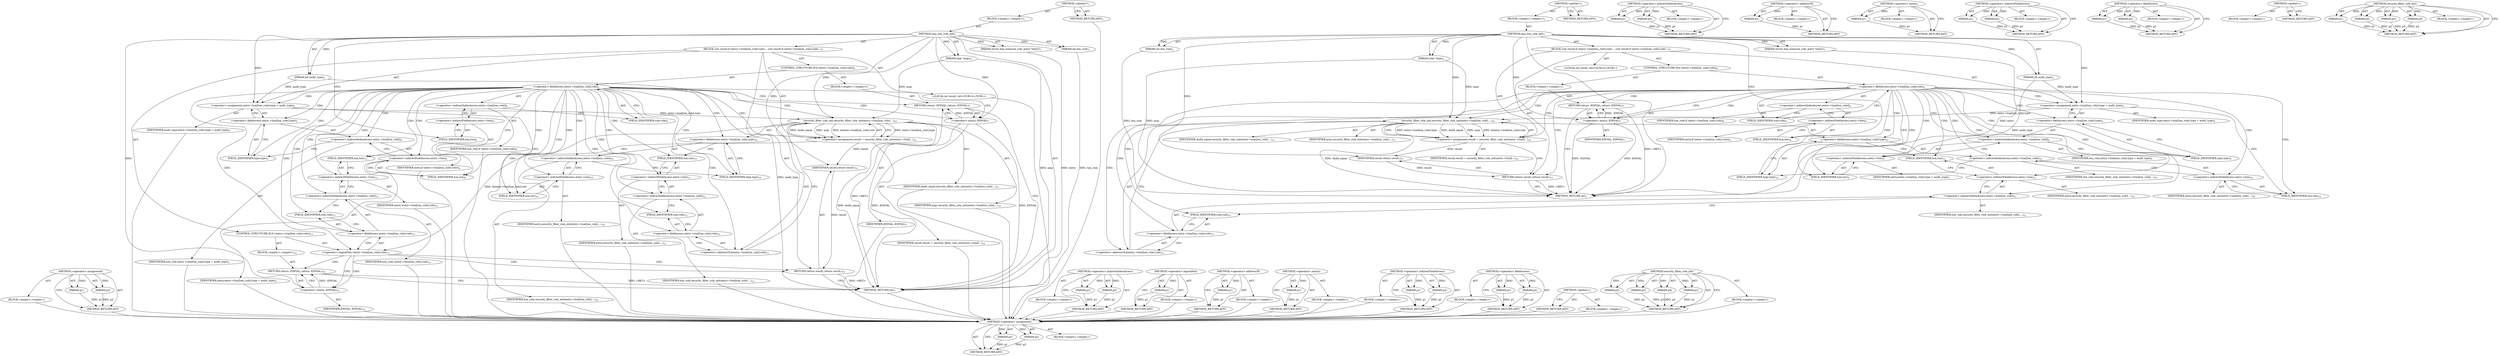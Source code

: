 digraph "security_filter_rule_init" {
vulnerable_98 [label=<(METHOD,&lt;operator&gt;.assignment)>];
vulnerable_99 [label=<(PARAM,p1)>];
vulnerable_100 [label=<(PARAM,p2)>];
vulnerable_101 [label=<(BLOCK,&lt;empty&gt;,&lt;empty&gt;)>];
vulnerable_102 [label=<(METHOD_RETURN,ANY)>];
vulnerable_6 [label=<(METHOD,&lt;global&gt;)<SUB>1</SUB>>];
vulnerable_7 [label=<(BLOCK,&lt;empty&gt;,&lt;empty&gt;)<SUB>1</SUB>>];
vulnerable_8 [label=<(METHOD,ima_lsm_rule_init)<SUB>1</SUB>>];
vulnerable_9 [label=<(PARAM,struct ima_measure_rule_entry *entry)<SUB>1</SUB>>];
vulnerable_10 [label=<(PARAM,char *args)<SUB>2</SUB>>];
vulnerable_11 [label=<(PARAM,int lsm_rule)<SUB>2</SUB>>];
vulnerable_12 [label=<(PARAM,int audit_type)<SUB>2</SUB>>];
vulnerable_13 [label=<(BLOCK,{
	int result;

	if (entry-&gt;lsm[lsm_rule].rule)...,{
	int result;

	if (entry-&gt;lsm[lsm_rule].rule)...)<SUB>3</SUB>>];
vulnerable_14 [label="<(LOCAL,int result: int)<SUB>4</SUB>>"];
vulnerable_15 [label=<(CONTROL_STRUCTURE,IF,if (entry-&gt;lsm[lsm_rule].rule))<SUB>6</SUB>>];
vulnerable_16 [label=<(&lt;operator&gt;.fieldAccess,entry-&gt;lsm[lsm_rule].rule)<SUB>6</SUB>>];
vulnerable_17 [label=<(&lt;operator&gt;.indirectIndexAccess,entry-&gt;lsm[lsm_rule])<SUB>6</SUB>>];
vulnerable_18 [label=<(&lt;operator&gt;.indirectFieldAccess,entry-&gt;lsm)<SUB>6</SUB>>];
vulnerable_19 [label=<(IDENTIFIER,entry,if (entry-&gt;lsm[lsm_rule].rule))<SUB>6</SUB>>];
vulnerable_20 [label=<(FIELD_IDENTIFIER,lsm,lsm)<SUB>6</SUB>>];
vulnerable_21 [label=<(IDENTIFIER,lsm_rule,if (entry-&gt;lsm[lsm_rule].rule))<SUB>6</SUB>>];
vulnerable_22 [label=<(FIELD_IDENTIFIER,rule,rule)<SUB>6</SUB>>];
vulnerable_23 [label=<(BLOCK,&lt;empty&gt;,&lt;empty&gt;)<SUB>7</SUB>>];
vulnerable_24 [label=<(RETURN,return -EINVAL;,return -EINVAL;)<SUB>7</SUB>>];
vulnerable_25 [label=<(&lt;operator&gt;.minus,-EINVAL)<SUB>7</SUB>>];
vulnerable_26 [label=<(IDENTIFIER,EINVAL,-EINVAL)<SUB>7</SUB>>];
vulnerable_27 [label=<(&lt;operator&gt;.assignment,entry-&gt;lsm[lsm_rule].type = audit_type)<SUB>9</SUB>>];
vulnerable_28 [label=<(&lt;operator&gt;.fieldAccess,entry-&gt;lsm[lsm_rule].type)<SUB>9</SUB>>];
vulnerable_29 [label=<(&lt;operator&gt;.indirectIndexAccess,entry-&gt;lsm[lsm_rule])<SUB>9</SUB>>];
vulnerable_30 [label=<(&lt;operator&gt;.indirectFieldAccess,entry-&gt;lsm)<SUB>9</SUB>>];
vulnerable_31 [label=<(IDENTIFIER,entry,entry-&gt;lsm[lsm_rule].type = audit_type)<SUB>9</SUB>>];
vulnerable_32 [label=<(FIELD_IDENTIFIER,lsm,lsm)<SUB>9</SUB>>];
vulnerable_33 [label=<(IDENTIFIER,lsm_rule,entry-&gt;lsm[lsm_rule].type = audit_type)<SUB>9</SUB>>];
vulnerable_34 [label=<(FIELD_IDENTIFIER,type,type)<SUB>9</SUB>>];
vulnerable_35 [label=<(IDENTIFIER,audit_type,entry-&gt;lsm[lsm_rule].type = audit_type)<SUB>9</SUB>>];
vulnerable_36 [label=<(&lt;operator&gt;.assignment,result = security_filter_rule_init(entry-&gt;lsm[l...)<SUB>10</SUB>>];
vulnerable_37 [label=<(IDENTIFIER,result,result = security_filter_rule_init(entry-&gt;lsm[l...)<SUB>10</SUB>>];
vulnerable_38 [label=<(security_filter_rule_init,security_filter_rule_init(entry-&gt;lsm[lsm_rule]....)<SUB>10</SUB>>];
vulnerable_39 [label=<(&lt;operator&gt;.fieldAccess,entry-&gt;lsm[lsm_rule].type)<SUB>10</SUB>>];
vulnerable_40 [label=<(&lt;operator&gt;.indirectIndexAccess,entry-&gt;lsm[lsm_rule])<SUB>10</SUB>>];
vulnerable_41 [label=<(&lt;operator&gt;.indirectFieldAccess,entry-&gt;lsm)<SUB>10</SUB>>];
vulnerable_42 [label=<(IDENTIFIER,entry,security_filter_rule_init(entry-&gt;lsm[lsm_rule]....)<SUB>10</SUB>>];
vulnerable_43 [label=<(FIELD_IDENTIFIER,lsm,lsm)<SUB>10</SUB>>];
vulnerable_44 [label=<(IDENTIFIER,lsm_rule,security_filter_rule_init(entry-&gt;lsm[lsm_rule]....)<SUB>10</SUB>>];
vulnerable_45 [label=<(FIELD_IDENTIFIER,type,type)<SUB>10</SUB>>];
vulnerable_46 [label=<(IDENTIFIER,Audit_equal,security_filter_rule_init(entry-&gt;lsm[lsm_rule]....)<SUB>11</SUB>>];
vulnerable_47 [label=<(IDENTIFIER,args,security_filter_rule_init(entry-&gt;lsm[lsm_rule]....)<SUB>11</SUB>>];
vulnerable_48 [label=<(&lt;operator&gt;.addressOf,&amp;entry-&gt;lsm[lsm_rule].rule)<SUB>12</SUB>>];
vulnerable_49 [label=<(&lt;operator&gt;.fieldAccess,entry-&gt;lsm[lsm_rule].rule)<SUB>12</SUB>>];
vulnerable_50 [label=<(&lt;operator&gt;.indirectIndexAccess,entry-&gt;lsm[lsm_rule])<SUB>12</SUB>>];
vulnerable_51 [label=<(&lt;operator&gt;.indirectFieldAccess,entry-&gt;lsm)<SUB>12</SUB>>];
vulnerable_52 [label=<(IDENTIFIER,entry,security_filter_rule_init(entry-&gt;lsm[lsm_rule]....)<SUB>12</SUB>>];
vulnerable_53 [label=<(FIELD_IDENTIFIER,lsm,lsm)<SUB>12</SUB>>];
vulnerable_54 [label=<(IDENTIFIER,lsm_rule,security_filter_rule_init(entry-&gt;lsm[lsm_rule]....)<SUB>12</SUB>>];
vulnerable_55 [label=<(FIELD_IDENTIFIER,rule,rule)<SUB>12</SUB>>];
vulnerable_56 [label=<(RETURN,return result;,return result;)<SUB>13</SUB>>];
vulnerable_57 [label=<(IDENTIFIER,result,return result;)<SUB>13</SUB>>];
vulnerable_58 [label=<(METHOD_RETURN,int)<SUB>1</SUB>>];
vulnerable_60 [label=<(METHOD_RETURN,ANY)<SUB>1</SUB>>];
vulnerable_84 [label=<(METHOD,&lt;operator&gt;.indirectIndexAccess)>];
vulnerable_85 [label=<(PARAM,p1)>];
vulnerable_86 [label=<(PARAM,p2)>];
vulnerable_87 [label=<(BLOCK,&lt;empty&gt;,&lt;empty&gt;)>];
vulnerable_88 [label=<(METHOD_RETURN,ANY)>];
vulnerable_110 [label=<(METHOD,&lt;operator&gt;.addressOf)>];
vulnerable_111 [label=<(PARAM,p1)>];
vulnerable_112 [label=<(BLOCK,&lt;empty&gt;,&lt;empty&gt;)>];
vulnerable_113 [label=<(METHOD_RETURN,ANY)>];
vulnerable_94 [label=<(METHOD,&lt;operator&gt;.minus)>];
vulnerable_95 [label=<(PARAM,p1)>];
vulnerable_96 [label=<(BLOCK,&lt;empty&gt;,&lt;empty&gt;)>];
vulnerable_97 [label=<(METHOD_RETURN,ANY)>];
vulnerable_89 [label=<(METHOD,&lt;operator&gt;.indirectFieldAccess)>];
vulnerable_90 [label=<(PARAM,p1)>];
vulnerable_91 [label=<(PARAM,p2)>];
vulnerable_92 [label=<(BLOCK,&lt;empty&gt;,&lt;empty&gt;)>];
vulnerable_93 [label=<(METHOD_RETURN,ANY)>];
vulnerable_79 [label=<(METHOD,&lt;operator&gt;.fieldAccess)>];
vulnerable_80 [label=<(PARAM,p1)>];
vulnerable_81 [label=<(PARAM,p2)>];
vulnerable_82 [label=<(BLOCK,&lt;empty&gt;,&lt;empty&gt;)>];
vulnerable_83 [label=<(METHOD_RETURN,ANY)>];
vulnerable_73 [label=<(METHOD,&lt;global&gt;)<SUB>1</SUB>>];
vulnerable_74 [label=<(BLOCK,&lt;empty&gt;,&lt;empty&gt;)>];
vulnerable_75 [label=<(METHOD_RETURN,ANY)>];
vulnerable_103 [label=<(METHOD,security_filter_rule_init)>];
vulnerable_104 [label=<(PARAM,p1)>];
vulnerable_105 [label=<(PARAM,p2)>];
vulnerable_106 [label=<(PARAM,p3)>];
vulnerable_107 [label=<(PARAM,p4)>];
vulnerable_108 [label=<(BLOCK,&lt;empty&gt;,&lt;empty&gt;)>];
vulnerable_109 [label=<(METHOD_RETURN,ANY)>];
fixed_111 [label=<(METHOD,&lt;operator&gt;.assignment)>];
fixed_112 [label=<(PARAM,p1)>];
fixed_113 [label=<(PARAM,p2)>];
fixed_114 [label=<(BLOCK,&lt;empty&gt;,&lt;empty&gt;)>];
fixed_115 [label=<(METHOD_RETURN,ANY)>];
fixed_6 [label=<(METHOD,&lt;global&gt;)<SUB>1</SUB>>];
fixed_7 [label=<(BLOCK,&lt;empty&gt;,&lt;empty&gt;)<SUB>1</SUB>>];
fixed_8 [label=<(METHOD,ima_lsm_rule_init)<SUB>1</SUB>>];
fixed_9 [label=<(PARAM,struct ima_measure_rule_entry *entry)<SUB>1</SUB>>];
fixed_10 [label=<(PARAM,char *args)<SUB>2</SUB>>];
fixed_11 [label=<(PARAM,int lsm_rule)<SUB>2</SUB>>];
fixed_12 [label=<(PARAM,int audit_type)<SUB>2</SUB>>];
fixed_13 [label=<(BLOCK,{
	int result;

	if (entry-&gt;lsm[lsm_rule].rule)...,{
	int result;

	if (entry-&gt;lsm[lsm_rule].rule)...)<SUB>3</SUB>>];
fixed_14 [label="<(LOCAL,int result: int)<SUB>4</SUB>>"];
fixed_15 [label=<(CONTROL_STRUCTURE,IF,if (entry-&gt;lsm[lsm_rule].rule))<SUB>6</SUB>>];
fixed_16 [label=<(&lt;operator&gt;.fieldAccess,entry-&gt;lsm[lsm_rule].rule)<SUB>6</SUB>>];
fixed_17 [label=<(&lt;operator&gt;.indirectIndexAccess,entry-&gt;lsm[lsm_rule])<SUB>6</SUB>>];
fixed_18 [label=<(&lt;operator&gt;.indirectFieldAccess,entry-&gt;lsm)<SUB>6</SUB>>];
fixed_19 [label=<(IDENTIFIER,entry,if (entry-&gt;lsm[lsm_rule].rule))<SUB>6</SUB>>];
fixed_20 [label=<(FIELD_IDENTIFIER,lsm,lsm)<SUB>6</SUB>>];
fixed_21 [label=<(IDENTIFIER,lsm_rule,if (entry-&gt;lsm[lsm_rule].rule))<SUB>6</SUB>>];
fixed_22 [label=<(FIELD_IDENTIFIER,rule,rule)<SUB>6</SUB>>];
fixed_23 [label=<(BLOCK,&lt;empty&gt;,&lt;empty&gt;)<SUB>7</SUB>>];
fixed_24 [label=<(RETURN,return -EINVAL;,return -EINVAL;)<SUB>7</SUB>>];
fixed_25 [label=<(&lt;operator&gt;.minus,-EINVAL)<SUB>7</SUB>>];
fixed_26 [label=<(IDENTIFIER,EINVAL,-EINVAL)<SUB>7</SUB>>];
fixed_27 [label=<(&lt;operator&gt;.assignment,entry-&gt;lsm[lsm_rule].type = audit_type)<SUB>9</SUB>>];
fixed_28 [label=<(&lt;operator&gt;.fieldAccess,entry-&gt;lsm[lsm_rule].type)<SUB>9</SUB>>];
fixed_29 [label=<(&lt;operator&gt;.indirectIndexAccess,entry-&gt;lsm[lsm_rule])<SUB>9</SUB>>];
fixed_30 [label=<(&lt;operator&gt;.indirectFieldAccess,entry-&gt;lsm)<SUB>9</SUB>>];
fixed_31 [label=<(IDENTIFIER,entry,entry-&gt;lsm[lsm_rule].type = audit_type)<SUB>9</SUB>>];
fixed_32 [label=<(FIELD_IDENTIFIER,lsm,lsm)<SUB>9</SUB>>];
fixed_33 [label=<(IDENTIFIER,lsm_rule,entry-&gt;lsm[lsm_rule].type = audit_type)<SUB>9</SUB>>];
fixed_34 [label=<(FIELD_IDENTIFIER,type,type)<SUB>9</SUB>>];
fixed_35 [label=<(IDENTIFIER,audit_type,entry-&gt;lsm[lsm_rule].type = audit_type)<SUB>9</SUB>>];
fixed_36 [label=<(&lt;operator&gt;.assignment,result = security_filter_rule_init(entry-&gt;lsm[l...)<SUB>10</SUB>>];
fixed_37 [label=<(IDENTIFIER,result,result = security_filter_rule_init(entry-&gt;lsm[l...)<SUB>10</SUB>>];
fixed_38 [label=<(security_filter_rule_init,security_filter_rule_init(entry-&gt;lsm[lsm_rule]....)<SUB>10</SUB>>];
fixed_39 [label=<(&lt;operator&gt;.fieldAccess,entry-&gt;lsm[lsm_rule].type)<SUB>10</SUB>>];
fixed_40 [label=<(&lt;operator&gt;.indirectIndexAccess,entry-&gt;lsm[lsm_rule])<SUB>10</SUB>>];
fixed_41 [label=<(&lt;operator&gt;.indirectFieldAccess,entry-&gt;lsm)<SUB>10</SUB>>];
fixed_42 [label=<(IDENTIFIER,entry,security_filter_rule_init(entry-&gt;lsm[lsm_rule]....)<SUB>10</SUB>>];
fixed_43 [label=<(FIELD_IDENTIFIER,lsm,lsm)<SUB>10</SUB>>];
fixed_44 [label=<(IDENTIFIER,lsm_rule,security_filter_rule_init(entry-&gt;lsm[lsm_rule]....)<SUB>10</SUB>>];
fixed_45 [label=<(FIELD_IDENTIFIER,type,type)<SUB>10</SUB>>];
fixed_46 [label=<(IDENTIFIER,Audit_equal,security_filter_rule_init(entry-&gt;lsm[lsm_rule]....)<SUB>11</SUB>>];
fixed_47 [label=<(IDENTIFIER,args,security_filter_rule_init(entry-&gt;lsm[lsm_rule]....)<SUB>11</SUB>>];
fixed_48 [label=<(&lt;operator&gt;.addressOf,&amp;entry-&gt;lsm[lsm_rule].rule)<SUB>12</SUB>>];
fixed_49 [label=<(&lt;operator&gt;.fieldAccess,entry-&gt;lsm[lsm_rule].rule)<SUB>12</SUB>>];
fixed_50 [label=<(&lt;operator&gt;.indirectIndexAccess,entry-&gt;lsm[lsm_rule])<SUB>12</SUB>>];
fixed_51 [label=<(&lt;operator&gt;.indirectFieldAccess,entry-&gt;lsm)<SUB>12</SUB>>];
fixed_52 [label=<(IDENTIFIER,entry,security_filter_rule_init(entry-&gt;lsm[lsm_rule]....)<SUB>12</SUB>>];
fixed_53 [label=<(FIELD_IDENTIFIER,lsm,lsm)<SUB>12</SUB>>];
fixed_54 [label=<(IDENTIFIER,lsm_rule,security_filter_rule_init(entry-&gt;lsm[lsm_rule]....)<SUB>12</SUB>>];
fixed_55 [label=<(FIELD_IDENTIFIER,rule,rule)<SUB>12</SUB>>];
fixed_56 [label=<(CONTROL_STRUCTURE,IF,if (!entry-&gt;lsm[lsm_rule].rule))<SUB>13</SUB>>];
fixed_57 [label=<(&lt;operator&gt;.logicalNot,!entry-&gt;lsm[lsm_rule].rule)<SUB>13</SUB>>];
fixed_58 [label=<(&lt;operator&gt;.fieldAccess,entry-&gt;lsm[lsm_rule].rule)<SUB>13</SUB>>];
fixed_59 [label=<(&lt;operator&gt;.indirectIndexAccess,entry-&gt;lsm[lsm_rule])<SUB>13</SUB>>];
fixed_60 [label=<(&lt;operator&gt;.indirectFieldAccess,entry-&gt;lsm)<SUB>13</SUB>>];
fixed_61 [label=<(IDENTIFIER,entry,!entry-&gt;lsm[lsm_rule].rule)<SUB>13</SUB>>];
fixed_62 [label=<(FIELD_IDENTIFIER,lsm,lsm)<SUB>13</SUB>>];
fixed_63 [label=<(IDENTIFIER,lsm_rule,!entry-&gt;lsm[lsm_rule].rule)<SUB>13</SUB>>];
fixed_64 [label=<(FIELD_IDENTIFIER,rule,rule)<SUB>13</SUB>>];
fixed_65 [label=<(BLOCK,&lt;empty&gt;,&lt;empty&gt;)<SUB>14</SUB>>];
fixed_66 [label=<(RETURN,return -EINVAL;,return -EINVAL;)<SUB>14</SUB>>];
fixed_67 [label=<(&lt;operator&gt;.minus,-EINVAL)<SUB>14</SUB>>];
fixed_68 [label=<(IDENTIFIER,EINVAL,-EINVAL)<SUB>14</SUB>>];
fixed_69 [label=<(RETURN,return result;,return result;)<SUB>15</SUB>>];
fixed_70 [label=<(IDENTIFIER,result,return result;)<SUB>15</SUB>>];
fixed_71 [label=<(METHOD_RETURN,int)<SUB>1</SUB>>];
fixed_73 [label=<(METHOD_RETURN,ANY)<SUB>1</SUB>>];
fixed_97 [label=<(METHOD,&lt;operator&gt;.indirectIndexAccess)>];
fixed_98 [label=<(PARAM,p1)>];
fixed_99 [label=<(PARAM,p2)>];
fixed_100 [label=<(BLOCK,&lt;empty&gt;,&lt;empty&gt;)>];
fixed_101 [label=<(METHOD_RETURN,ANY)>];
fixed_127 [label=<(METHOD,&lt;operator&gt;.logicalNot)>];
fixed_128 [label=<(PARAM,p1)>];
fixed_129 [label=<(BLOCK,&lt;empty&gt;,&lt;empty&gt;)>];
fixed_130 [label=<(METHOD_RETURN,ANY)>];
fixed_123 [label=<(METHOD,&lt;operator&gt;.addressOf)>];
fixed_124 [label=<(PARAM,p1)>];
fixed_125 [label=<(BLOCK,&lt;empty&gt;,&lt;empty&gt;)>];
fixed_126 [label=<(METHOD_RETURN,ANY)>];
fixed_107 [label=<(METHOD,&lt;operator&gt;.minus)>];
fixed_108 [label=<(PARAM,p1)>];
fixed_109 [label=<(BLOCK,&lt;empty&gt;,&lt;empty&gt;)>];
fixed_110 [label=<(METHOD_RETURN,ANY)>];
fixed_102 [label=<(METHOD,&lt;operator&gt;.indirectFieldAccess)>];
fixed_103 [label=<(PARAM,p1)>];
fixed_104 [label=<(PARAM,p2)>];
fixed_105 [label=<(BLOCK,&lt;empty&gt;,&lt;empty&gt;)>];
fixed_106 [label=<(METHOD_RETURN,ANY)>];
fixed_92 [label=<(METHOD,&lt;operator&gt;.fieldAccess)>];
fixed_93 [label=<(PARAM,p1)>];
fixed_94 [label=<(PARAM,p2)>];
fixed_95 [label=<(BLOCK,&lt;empty&gt;,&lt;empty&gt;)>];
fixed_96 [label=<(METHOD_RETURN,ANY)>];
fixed_86 [label=<(METHOD,&lt;global&gt;)<SUB>1</SUB>>];
fixed_87 [label=<(BLOCK,&lt;empty&gt;,&lt;empty&gt;)>];
fixed_88 [label=<(METHOD_RETURN,ANY)>];
fixed_116 [label=<(METHOD,security_filter_rule_init)>];
fixed_117 [label=<(PARAM,p1)>];
fixed_118 [label=<(PARAM,p2)>];
fixed_119 [label=<(PARAM,p3)>];
fixed_120 [label=<(PARAM,p4)>];
fixed_121 [label=<(BLOCK,&lt;empty&gt;,&lt;empty&gt;)>];
fixed_122 [label=<(METHOD_RETURN,ANY)>];
vulnerable_98 -> vulnerable_99  [key=0, label="AST: "];
vulnerable_98 -> vulnerable_99  [key=1, label="DDG: "];
vulnerable_98 -> vulnerable_101  [key=0, label="AST: "];
vulnerable_98 -> vulnerable_100  [key=0, label="AST: "];
vulnerable_98 -> vulnerable_100  [key=1, label="DDG: "];
vulnerable_98 -> vulnerable_102  [key=0, label="AST: "];
vulnerable_98 -> vulnerable_102  [key=1, label="CFG: "];
vulnerable_99 -> vulnerable_102  [key=0, label="DDG: p1"];
vulnerable_100 -> vulnerable_102  [key=0, label="DDG: p2"];
vulnerable_6 -> vulnerable_7  [key=0, label="AST: "];
vulnerable_6 -> vulnerable_60  [key=0, label="AST: "];
vulnerable_6 -> vulnerable_60  [key=1, label="CFG: "];
vulnerable_7 -> vulnerable_8  [key=0, label="AST: "];
vulnerable_8 -> vulnerable_9  [key=0, label="AST: "];
vulnerable_8 -> vulnerable_9  [key=1, label="DDG: "];
vulnerable_8 -> vulnerable_10  [key=0, label="AST: "];
vulnerable_8 -> vulnerable_10  [key=1, label="DDG: "];
vulnerable_8 -> vulnerable_11  [key=0, label="AST: "];
vulnerable_8 -> vulnerable_11  [key=1, label="DDG: "];
vulnerable_8 -> vulnerable_12  [key=0, label="AST: "];
vulnerable_8 -> vulnerable_12  [key=1, label="DDG: "];
vulnerable_8 -> vulnerable_13  [key=0, label="AST: "];
vulnerable_8 -> vulnerable_58  [key=0, label="AST: "];
vulnerable_8 -> vulnerable_20  [key=0, label="CFG: "];
vulnerable_8 -> vulnerable_27  [key=0, label="DDG: "];
vulnerable_8 -> vulnerable_57  [key=0, label="DDG: "];
vulnerable_8 -> vulnerable_38  [key=0, label="DDG: "];
vulnerable_8 -> vulnerable_25  [key=0, label="DDG: "];
vulnerable_9 -> vulnerable_58  [key=0, label="DDG: entry"];
vulnerable_10 -> vulnerable_58  [key=0, label="DDG: args"];
vulnerable_10 -> vulnerable_38  [key=0, label="DDG: args"];
vulnerable_11 -> vulnerable_58  [key=0, label="DDG: lsm_rule"];
vulnerable_12 -> vulnerable_58  [key=0, label="DDG: audit_type"];
vulnerable_12 -> vulnerable_27  [key=0, label="DDG: audit_type"];
vulnerable_13 -> vulnerable_14  [key=0, label="AST: "];
vulnerable_13 -> vulnerable_15  [key=0, label="AST: "];
vulnerable_13 -> vulnerable_27  [key=0, label="AST: "];
vulnerable_13 -> vulnerable_36  [key=0, label="AST: "];
vulnerable_13 -> vulnerable_56  [key=0, label="AST: "];
vulnerable_15 -> vulnerable_16  [key=0, label="AST: "];
vulnerable_15 -> vulnerable_23  [key=0, label="AST: "];
vulnerable_16 -> vulnerable_17  [key=0, label="AST: "];
vulnerable_16 -> vulnerable_22  [key=0, label="AST: "];
vulnerable_16 -> vulnerable_25  [key=0, label="CFG: "];
vulnerable_16 -> vulnerable_25  [key=1, label="CDG: "];
vulnerable_16 -> vulnerable_32  [key=0, label="CFG: "];
vulnerable_16 -> vulnerable_32  [key=1, label="CDG: "];
vulnerable_16 -> vulnerable_24  [key=0, label="CDG: "];
vulnerable_16 -> vulnerable_30  [key=0, label="CDG: "];
vulnerable_16 -> vulnerable_34  [key=0, label="CDG: "];
vulnerable_16 -> vulnerable_48  [key=0, label="CDG: "];
vulnerable_16 -> vulnerable_49  [key=0, label="CDG: "];
vulnerable_16 -> vulnerable_51  [key=0, label="CDG: "];
vulnerable_16 -> vulnerable_28  [key=0, label="CDG: "];
vulnerable_16 -> vulnerable_36  [key=0, label="CDG: "];
vulnerable_16 -> vulnerable_53  [key=0, label="CDG: "];
vulnerable_16 -> vulnerable_38  [key=0, label="CDG: "];
vulnerable_16 -> vulnerable_56  [key=0, label="CDG: "];
vulnerable_16 -> vulnerable_41  [key=0, label="CDG: "];
vulnerable_16 -> vulnerable_45  [key=0, label="CDG: "];
vulnerable_16 -> vulnerable_27  [key=0, label="CDG: "];
vulnerable_16 -> vulnerable_40  [key=0, label="CDG: "];
vulnerable_16 -> vulnerable_29  [key=0, label="CDG: "];
vulnerable_16 -> vulnerable_50  [key=0, label="CDG: "];
vulnerable_16 -> vulnerable_55  [key=0, label="CDG: "];
vulnerable_16 -> vulnerable_39  [key=0, label="CDG: "];
vulnerable_16 -> vulnerable_43  [key=0, label="CDG: "];
vulnerable_17 -> vulnerable_18  [key=0, label="AST: "];
vulnerable_17 -> vulnerable_21  [key=0, label="AST: "];
vulnerable_17 -> vulnerable_22  [key=0, label="CFG: "];
vulnerable_18 -> vulnerable_19  [key=0, label="AST: "];
vulnerable_18 -> vulnerable_20  [key=0, label="AST: "];
vulnerable_18 -> vulnerable_17  [key=0, label="CFG: "];
vulnerable_20 -> vulnerable_18  [key=0, label="CFG: "];
vulnerable_22 -> vulnerable_16  [key=0, label="CFG: "];
vulnerable_23 -> vulnerable_24  [key=0, label="AST: "];
vulnerable_24 -> vulnerable_25  [key=0, label="AST: "];
vulnerable_24 -> vulnerable_58  [key=0, label="CFG: "];
vulnerable_24 -> vulnerable_58  [key=1, label="DDG: &lt;RET&gt;"];
vulnerable_25 -> vulnerable_26  [key=0, label="AST: "];
vulnerable_25 -> vulnerable_24  [key=0, label="CFG: "];
vulnerable_25 -> vulnerable_24  [key=1, label="DDG: -EINVAL"];
vulnerable_25 -> vulnerable_58  [key=0, label="DDG: EINVAL"];
vulnerable_25 -> vulnerable_58  [key=1, label="DDG: -EINVAL"];
vulnerable_27 -> vulnerable_28  [key=0, label="AST: "];
vulnerable_27 -> vulnerable_35  [key=0, label="AST: "];
vulnerable_27 -> vulnerable_43  [key=0, label="CFG: "];
vulnerable_27 -> vulnerable_38  [key=0, label="DDG: entry-&gt;lsm[lsm_rule].type"];
vulnerable_28 -> vulnerable_29  [key=0, label="AST: "];
vulnerable_28 -> vulnerable_34  [key=0, label="AST: "];
vulnerable_28 -> vulnerable_27  [key=0, label="CFG: "];
vulnerable_29 -> vulnerable_30  [key=0, label="AST: "];
vulnerable_29 -> vulnerable_33  [key=0, label="AST: "];
vulnerable_29 -> vulnerable_34  [key=0, label="CFG: "];
vulnerable_30 -> vulnerable_31  [key=0, label="AST: "];
vulnerable_30 -> vulnerable_32  [key=0, label="AST: "];
vulnerable_30 -> vulnerable_29  [key=0, label="CFG: "];
vulnerable_32 -> vulnerable_30  [key=0, label="CFG: "];
vulnerable_34 -> vulnerable_28  [key=0, label="CFG: "];
vulnerable_36 -> vulnerable_37  [key=0, label="AST: "];
vulnerable_36 -> vulnerable_38  [key=0, label="AST: "];
vulnerable_36 -> vulnerable_56  [key=0, label="CFG: "];
vulnerable_36 -> vulnerable_57  [key=0, label="DDG: result"];
vulnerable_38 -> vulnerable_39  [key=0, label="AST: "];
vulnerable_38 -> vulnerable_46  [key=0, label="AST: "];
vulnerable_38 -> vulnerable_47  [key=0, label="AST: "];
vulnerable_38 -> vulnerable_48  [key=0, label="AST: "];
vulnerable_38 -> vulnerable_36  [key=0, label="CFG: "];
vulnerable_38 -> vulnerable_36  [key=1, label="DDG: entry-&gt;lsm[lsm_rule].type"];
vulnerable_38 -> vulnerable_36  [key=2, label="DDG: Audit_equal"];
vulnerable_38 -> vulnerable_36  [key=3, label="DDG: args"];
vulnerable_38 -> vulnerable_36  [key=4, label="DDG: &amp;entry-&gt;lsm[lsm_rule].rule"];
vulnerable_38 -> vulnerable_58  [key=0, label="DDG: Audit_equal"];
vulnerable_39 -> vulnerable_40  [key=0, label="AST: "];
vulnerable_39 -> vulnerable_45  [key=0, label="AST: "];
vulnerable_39 -> vulnerable_53  [key=0, label="CFG: "];
vulnerable_40 -> vulnerable_41  [key=0, label="AST: "];
vulnerable_40 -> vulnerable_44  [key=0, label="AST: "];
vulnerable_40 -> vulnerable_45  [key=0, label="CFG: "];
vulnerable_41 -> vulnerable_42  [key=0, label="AST: "];
vulnerable_41 -> vulnerable_43  [key=0, label="AST: "];
vulnerable_41 -> vulnerable_40  [key=0, label="CFG: "];
vulnerable_43 -> vulnerable_41  [key=0, label="CFG: "];
vulnerable_45 -> vulnerable_39  [key=0, label="CFG: "];
vulnerable_48 -> vulnerable_49  [key=0, label="AST: "];
vulnerable_48 -> vulnerable_38  [key=0, label="CFG: "];
vulnerable_49 -> vulnerable_50  [key=0, label="AST: "];
vulnerable_49 -> vulnerable_55  [key=0, label="AST: "];
vulnerable_49 -> vulnerable_48  [key=0, label="CFG: "];
vulnerable_50 -> vulnerable_51  [key=0, label="AST: "];
vulnerable_50 -> vulnerable_54  [key=0, label="AST: "];
vulnerable_50 -> vulnerable_55  [key=0, label="CFG: "];
vulnerable_51 -> vulnerable_52  [key=0, label="AST: "];
vulnerable_51 -> vulnerable_53  [key=0, label="AST: "];
vulnerable_51 -> vulnerable_50  [key=0, label="CFG: "];
vulnerable_53 -> vulnerable_51  [key=0, label="CFG: "];
vulnerable_55 -> vulnerable_49  [key=0, label="CFG: "];
vulnerable_56 -> vulnerable_57  [key=0, label="AST: "];
vulnerable_56 -> vulnerable_58  [key=0, label="CFG: "];
vulnerable_56 -> vulnerable_58  [key=1, label="DDG: &lt;RET&gt;"];
vulnerable_57 -> vulnerable_56  [key=0, label="DDG: result"];
vulnerable_84 -> vulnerable_85  [key=0, label="AST: "];
vulnerable_84 -> vulnerable_85  [key=1, label="DDG: "];
vulnerable_84 -> vulnerable_87  [key=0, label="AST: "];
vulnerable_84 -> vulnerable_86  [key=0, label="AST: "];
vulnerable_84 -> vulnerable_86  [key=1, label="DDG: "];
vulnerable_84 -> vulnerable_88  [key=0, label="AST: "];
vulnerable_84 -> vulnerable_88  [key=1, label="CFG: "];
vulnerable_85 -> vulnerable_88  [key=0, label="DDG: p1"];
vulnerable_86 -> vulnerable_88  [key=0, label="DDG: p2"];
vulnerable_110 -> vulnerable_111  [key=0, label="AST: "];
vulnerable_110 -> vulnerable_111  [key=1, label="DDG: "];
vulnerable_110 -> vulnerable_112  [key=0, label="AST: "];
vulnerable_110 -> vulnerable_113  [key=0, label="AST: "];
vulnerable_110 -> vulnerable_113  [key=1, label="CFG: "];
vulnerable_111 -> vulnerable_113  [key=0, label="DDG: p1"];
vulnerable_94 -> vulnerable_95  [key=0, label="AST: "];
vulnerable_94 -> vulnerable_95  [key=1, label="DDG: "];
vulnerable_94 -> vulnerable_96  [key=0, label="AST: "];
vulnerable_94 -> vulnerable_97  [key=0, label="AST: "];
vulnerable_94 -> vulnerable_97  [key=1, label="CFG: "];
vulnerable_95 -> vulnerable_97  [key=0, label="DDG: p1"];
vulnerable_89 -> vulnerable_90  [key=0, label="AST: "];
vulnerable_89 -> vulnerable_90  [key=1, label="DDG: "];
vulnerable_89 -> vulnerable_92  [key=0, label="AST: "];
vulnerable_89 -> vulnerable_91  [key=0, label="AST: "];
vulnerable_89 -> vulnerable_91  [key=1, label="DDG: "];
vulnerable_89 -> vulnerable_93  [key=0, label="AST: "];
vulnerable_89 -> vulnerable_93  [key=1, label="CFG: "];
vulnerable_90 -> vulnerable_93  [key=0, label="DDG: p1"];
vulnerable_91 -> vulnerable_93  [key=0, label="DDG: p2"];
vulnerable_79 -> vulnerable_80  [key=0, label="AST: "];
vulnerable_79 -> vulnerable_80  [key=1, label="DDG: "];
vulnerable_79 -> vulnerable_82  [key=0, label="AST: "];
vulnerable_79 -> vulnerable_81  [key=0, label="AST: "];
vulnerable_79 -> vulnerable_81  [key=1, label="DDG: "];
vulnerable_79 -> vulnerable_83  [key=0, label="AST: "];
vulnerable_79 -> vulnerable_83  [key=1, label="CFG: "];
vulnerable_80 -> vulnerable_83  [key=0, label="DDG: p1"];
vulnerable_81 -> vulnerable_83  [key=0, label="DDG: p2"];
vulnerable_73 -> vulnerable_74  [key=0, label="AST: "];
vulnerable_73 -> vulnerable_75  [key=0, label="AST: "];
vulnerable_73 -> vulnerable_75  [key=1, label="CFG: "];
vulnerable_103 -> vulnerable_104  [key=0, label="AST: "];
vulnerable_103 -> vulnerable_104  [key=1, label="DDG: "];
vulnerable_103 -> vulnerable_108  [key=0, label="AST: "];
vulnerable_103 -> vulnerable_105  [key=0, label="AST: "];
vulnerable_103 -> vulnerable_105  [key=1, label="DDG: "];
vulnerable_103 -> vulnerable_109  [key=0, label="AST: "];
vulnerable_103 -> vulnerable_109  [key=1, label="CFG: "];
vulnerable_103 -> vulnerable_106  [key=0, label="AST: "];
vulnerable_103 -> vulnerable_106  [key=1, label="DDG: "];
vulnerable_103 -> vulnerable_107  [key=0, label="AST: "];
vulnerable_103 -> vulnerable_107  [key=1, label="DDG: "];
vulnerable_104 -> vulnerable_109  [key=0, label="DDG: p1"];
vulnerable_105 -> vulnerable_109  [key=0, label="DDG: p2"];
vulnerable_106 -> vulnerable_109  [key=0, label="DDG: p3"];
vulnerable_107 -> vulnerable_109  [key=0, label="DDG: p4"];
fixed_111 -> fixed_112  [key=0, label="AST: "];
fixed_111 -> fixed_112  [key=1, label="DDG: "];
fixed_111 -> fixed_114  [key=0, label="AST: "];
fixed_111 -> fixed_113  [key=0, label="AST: "];
fixed_111 -> fixed_113  [key=1, label="DDG: "];
fixed_111 -> fixed_115  [key=0, label="AST: "];
fixed_111 -> fixed_115  [key=1, label="CFG: "];
fixed_112 -> fixed_115  [key=0, label="DDG: p1"];
fixed_113 -> fixed_115  [key=0, label="DDG: p2"];
fixed_114 -> vulnerable_98  [key=0];
fixed_115 -> vulnerable_98  [key=0];
fixed_6 -> fixed_7  [key=0, label="AST: "];
fixed_6 -> fixed_73  [key=0, label="AST: "];
fixed_6 -> fixed_73  [key=1, label="CFG: "];
fixed_7 -> fixed_8  [key=0, label="AST: "];
fixed_8 -> fixed_9  [key=0, label="AST: "];
fixed_8 -> fixed_9  [key=1, label="DDG: "];
fixed_8 -> fixed_10  [key=0, label="AST: "];
fixed_8 -> fixed_10  [key=1, label="DDG: "];
fixed_8 -> fixed_11  [key=0, label="AST: "];
fixed_8 -> fixed_11  [key=1, label="DDG: "];
fixed_8 -> fixed_12  [key=0, label="AST: "];
fixed_8 -> fixed_12  [key=1, label="DDG: "];
fixed_8 -> fixed_13  [key=0, label="AST: "];
fixed_8 -> fixed_71  [key=0, label="AST: "];
fixed_8 -> fixed_20  [key=0, label="CFG: "];
fixed_8 -> fixed_27  [key=0, label="DDG: "];
fixed_8 -> fixed_70  [key=0, label="DDG: "];
fixed_8 -> fixed_38  [key=0, label="DDG: "];
fixed_8 -> fixed_25  [key=0, label="DDG: "];
fixed_8 -> fixed_67  [key=0, label="DDG: "];
fixed_9 -> fixed_71  [key=0, label="DDG: entry"];
fixed_10 -> fixed_71  [key=0, label="DDG: args"];
fixed_10 -> fixed_38  [key=0, label="DDG: args"];
fixed_11 -> fixed_71  [key=0, label="DDG: lsm_rule"];
fixed_12 -> fixed_71  [key=0, label="DDG: audit_type"];
fixed_12 -> fixed_27  [key=0, label="DDG: audit_type"];
fixed_13 -> fixed_14  [key=0, label="AST: "];
fixed_13 -> fixed_15  [key=0, label="AST: "];
fixed_13 -> fixed_27  [key=0, label="AST: "];
fixed_13 -> fixed_36  [key=0, label="AST: "];
fixed_13 -> fixed_56  [key=0, label="AST: "];
fixed_13 -> fixed_69  [key=0, label="AST: "];
fixed_14 -> vulnerable_98  [key=0];
fixed_15 -> fixed_16  [key=0, label="AST: "];
fixed_15 -> fixed_23  [key=0, label="AST: "];
fixed_16 -> fixed_17  [key=0, label="AST: "];
fixed_16 -> fixed_22  [key=0, label="AST: "];
fixed_16 -> fixed_25  [key=0, label="CFG: "];
fixed_16 -> fixed_25  [key=1, label="CDG: "];
fixed_16 -> fixed_32  [key=0, label="CFG: "];
fixed_16 -> fixed_32  [key=1, label="CDG: "];
fixed_16 -> fixed_24  [key=0, label="CDG: "];
fixed_16 -> fixed_30  [key=0, label="CDG: "];
fixed_16 -> fixed_34  [key=0, label="CDG: "];
fixed_16 -> fixed_48  [key=0, label="CDG: "];
fixed_16 -> fixed_58  [key=0, label="CDG: "];
fixed_16 -> fixed_49  [key=0, label="CDG: "];
fixed_16 -> fixed_60  [key=0, label="CDG: "];
fixed_16 -> fixed_64  [key=0, label="CDG: "];
fixed_16 -> fixed_51  [key=0, label="CDG: "];
fixed_16 -> fixed_57  [key=0, label="CDG: "];
fixed_16 -> fixed_28  [key=0, label="CDG: "];
fixed_16 -> fixed_36  [key=0, label="CDG: "];
fixed_16 -> fixed_53  [key=0, label="CDG: "];
fixed_16 -> fixed_38  [key=0, label="CDG: "];
fixed_16 -> fixed_41  [key=0, label="CDG: "];
fixed_16 -> fixed_45  [key=0, label="CDG: "];
fixed_16 -> fixed_27  [key=0, label="CDG: "];
fixed_16 -> fixed_40  [key=0, label="CDG: "];
fixed_16 -> fixed_29  [key=0, label="CDG: "];
fixed_16 -> fixed_50  [key=0, label="CDG: "];
fixed_16 -> fixed_59  [key=0, label="CDG: "];
fixed_16 -> fixed_55  [key=0, label="CDG: "];
fixed_16 -> fixed_62  [key=0, label="CDG: "];
fixed_16 -> fixed_39  [key=0, label="CDG: "];
fixed_16 -> fixed_43  [key=0, label="CDG: "];
fixed_17 -> fixed_18  [key=0, label="AST: "];
fixed_17 -> fixed_21  [key=0, label="AST: "];
fixed_17 -> fixed_22  [key=0, label="CFG: "];
fixed_18 -> fixed_19  [key=0, label="AST: "];
fixed_18 -> fixed_20  [key=0, label="AST: "];
fixed_18 -> fixed_17  [key=0, label="CFG: "];
fixed_19 -> vulnerable_98  [key=0];
fixed_20 -> fixed_18  [key=0, label="CFG: "];
fixed_21 -> vulnerable_98  [key=0];
fixed_22 -> fixed_16  [key=0, label="CFG: "];
fixed_23 -> fixed_24  [key=0, label="AST: "];
fixed_24 -> fixed_25  [key=0, label="AST: "];
fixed_24 -> fixed_71  [key=0, label="CFG: "];
fixed_24 -> fixed_71  [key=1, label="DDG: &lt;RET&gt;"];
fixed_25 -> fixed_26  [key=0, label="AST: "];
fixed_25 -> fixed_24  [key=0, label="CFG: "];
fixed_25 -> fixed_24  [key=1, label="DDG: -EINVAL"];
fixed_25 -> fixed_71  [key=0, label="DDG: EINVAL"];
fixed_25 -> fixed_71  [key=1, label="DDG: -EINVAL"];
fixed_26 -> vulnerable_98  [key=0];
fixed_27 -> fixed_28  [key=0, label="AST: "];
fixed_27 -> fixed_35  [key=0, label="AST: "];
fixed_27 -> fixed_43  [key=0, label="CFG: "];
fixed_27 -> fixed_38  [key=0, label="DDG: entry-&gt;lsm[lsm_rule].type"];
fixed_28 -> fixed_29  [key=0, label="AST: "];
fixed_28 -> fixed_34  [key=0, label="AST: "];
fixed_28 -> fixed_27  [key=0, label="CFG: "];
fixed_29 -> fixed_30  [key=0, label="AST: "];
fixed_29 -> fixed_33  [key=0, label="AST: "];
fixed_29 -> fixed_34  [key=0, label="CFG: "];
fixed_30 -> fixed_31  [key=0, label="AST: "];
fixed_30 -> fixed_32  [key=0, label="AST: "];
fixed_30 -> fixed_29  [key=0, label="CFG: "];
fixed_31 -> vulnerable_98  [key=0];
fixed_32 -> fixed_30  [key=0, label="CFG: "];
fixed_33 -> vulnerable_98  [key=0];
fixed_34 -> fixed_28  [key=0, label="CFG: "];
fixed_35 -> vulnerable_98  [key=0];
fixed_36 -> fixed_37  [key=0, label="AST: "];
fixed_36 -> fixed_38  [key=0, label="AST: "];
fixed_36 -> fixed_62  [key=0, label="CFG: "];
fixed_36 -> fixed_70  [key=0, label="DDG: result"];
fixed_37 -> vulnerable_98  [key=0];
fixed_38 -> fixed_39  [key=0, label="AST: "];
fixed_38 -> fixed_46  [key=0, label="AST: "];
fixed_38 -> fixed_47  [key=0, label="AST: "];
fixed_38 -> fixed_48  [key=0, label="AST: "];
fixed_38 -> fixed_36  [key=0, label="CFG: "];
fixed_38 -> fixed_36  [key=1, label="DDG: entry-&gt;lsm[lsm_rule].type"];
fixed_38 -> fixed_36  [key=2, label="DDG: Audit_equal"];
fixed_38 -> fixed_36  [key=3, label="DDG: args"];
fixed_38 -> fixed_36  [key=4, label="DDG: &amp;entry-&gt;lsm[lsm_rule].rule"];
fixed_38 -> fixed_71  [key=0, label="DDG: Audit_equal"];
fixed_38 -> fixed_57  [key=0, label="DDG: &amp;entry-&gt;lsm[lsm_rule].rule"];
fixed_39 -> fixed_40  [key=0, label="AST: "];
fixed_39 -> fixed_45  [key=0, label="AST: "];
fixed_39 -> fixed_53  [key=0, label="CFG: "];
fixed_40 -> fixed_41  [key=0, label="AST: "];
fixed_40 -> fixed_44  [key=0, label="AST: "];
fixed_40 -> fixed_45  [key=0, label="CFG: "];
fixed_41 -> fixed_42  [key=0, label="AST: "];
fixed_41 -> fixed_43  [key=0, label="AST: "];
fixed_41 -> fixed_40  [key=0, label="CFG: "];
fixed_42 -> vulnerable_98  [key=0];
fixed_43 -> fixed_41  [key=0, label="CFG: "];
fixed_44 -> vulnerable_98  [key=0];
fixed_45 -> fixed_39  [key=0, label="CFG: "];
fixed_46 -> vulnerable_98  [key=0];
fixed_47 -> vulnerable_98  [key=0];
fixed_48 -> fixed_49  [key=0, label="AST: "];
fixed_48 -> fixed_38  [key=0, label="CFG: "];
fixed_49 -> fixed_50  [key=0, label="AST: "];
fixed_49 -> fixed_55  [key=0, label="AST: "];
fixed_49 -> fixed_48  [key=0, label="CFG: "];
fixed_50 -> fixed_51  [key=0, label="AST: "];
fixed_50 -> fixed_54  [key=0, label="AST: "];
fixed_50 -> fixed_55  [key=0, label="CFG: "];
fixed_51 -> fixed_52  [key=0, label="AST: "];
fixed_51 -> fixed_53  [key=0, label="AST: "];
fixed_51 -> fixed_50  [key=0, label="CFG: "];
fixed_52 -> vulnerable_98  [key=0];
fixed_53 -> fixed_51  [key=0, label="CFG: "];
fixed_54 -> vulnerable_98  [key=0];
fixed_55 -> fixed_49  [key=0, label="CFG: "];
fixed_56 -> fixed_57  [key=0, label="AST: "];
fixed_56 -> fixed_65  [key=0, label="AST: "];
fixed_57 -> fixed_58  [key=0, label="AST: "];
fixed_57 -> fixed_67  [key=0, label="CFG: "];
fixed_57 -> fixed_67  [key=1, label="CDG: "];
fixed_57 -> fixed_69  [key=0, label="CFG: "];
fixed_57 -> fixed_69  [key=1, label="CDG: "];
fixed_57 -> fixed_66  [key=0, label="CDG: "];
fixed_58 -> fixed_59  [key=0, label="AST: "];
fixed_58 -> fixed_64  [key=0, label="AST: "];
fixed_58 -> fixed_57  [key=0, label="CFG: "];
fixed_59 -> fixed_60  [key=0, label="AST: "];
fixed_59 -> fixed_63  [key=0, label="AST: "];
fixed_59 -> fixed_64  [key=0, label="CFG: "];
fixed_60 -> fixed_61  [key=0, label="AST: "];
fixed_60 -> fixed_62  [key=0, label="AST: "];
fixed_60 -> fixed_59  [key=0, label="CFG: "];
fixed_61 -> vulnerable_98  [key=0];
fixed_62 -> fixed_60  [key=0, label="CFG: "];
fixed_63 -> vulnerable_98  [key=0];
fixed_64 -> fixed_58  [key=0, label="CFG: "];
fixed_65 -> fixed_66  [key=0, label="AST: "];
fixed_66 -> fixed_67  [key=0, label="AST: "];
fixed_66 -> fixed_71  [key=0, label="CFG: "];
fixed_66 -> fixed_71  [key=1, label="DDG: &lt;RET&gt;"];
fixed_67 -> fixed_68  [key=0, label="AST: "];
fixed_67 -> fixed_66  [key=0, label="CFG: "];
fixed_67 -> fixed_66  [key=1, label="DDG: -EINVAL"];
fixed_68 -> vulnerable_98  [key=0];
fixed_69 -> fixed_70  [key=0, label="AST: "];
fixed_69 -> fixed_71  [key=0, label="CFG: "];
fixed_69 -> fixed_71  [key=1, label="DDG: &lt;RET&gt;"];
fixed_70 -> fixed_69  [key=0, label="DDG: result"];
fixed_71 -> vulnerable_98  [key=0];
fixed_73 -> vulnerable_98  [key=0];
fixed_97 -> fixed_98  [key=0, label="AST: "];
fixed_97 -> fixed_98  [key=1, label="DDG: "];
fixed_97 -> fixed_100  [key=0, label="AST: "];
fixed_97 -> fixed_99  [key=0, label="AST: "];
fixed_97 -> fixed_99  [key=1, label="DDG: "];
fixed_97 -> fixed_101  [key=0, label="AST: "];
fixed_97 -> fixed_101  [key=1, label="CFG: "];
fixed_98 -> fixed_101  [key=0, label="DDG: p1"];
fixed_99 -> fixed_101  [key=0, label="DDG: p2"];
fixed_100 -> vulnerable_98  [key=0];
fixed_101 -> vulnerable_98  [key=0];
fixed_127 -> fixed_128  [key=0, label="AST: "];
fixed_127 -> fixed_128  [key=1, label="DDG: "];
fixed_127 -> fixed_129  [key=0, label="AST: "];
fixed_127 -> fixed_130  [key=0, label="AST: "];
fixed_127 -> fixed_130  [key=1, label="CFG: "];
fixed_128 -> fixed_130  [key=0, label="DDG: p1"];
fixed_129 -> vulnerable_98  [key=0];
fixed_130 -> vulnerable_98  [key=0];
fixed_123 -> fixed_124  [key=0, label="AST: "];
fixed_123 -> fixed_124  [key=1, label="DDG: "];
fixed_123 -> fixed_125  [key=0, label="AST: "];
fixed_123 -> fixed_126  [key=0, label="AST: "];
fixed_123 -> fixed_126  [key=1, label="CFG: "];
fixed_124 -> fixed_126  [key=0, label="DDG: p1"];
fixed_125 -> vulnerable_98  [key=0];
fixed_126 -> vulnerable_98  [key=0];
fixed_107 -> fixed_108  [key=0, label="AST: "];
fixed_107 -> fixed_108  [key=1, label="DDG: "];
fixed_107 -> fixed_109  [key=0, label="AST: "];
fixed_107 -> fixed_110  [key=0, label="AST: "];
fixed_107 -> fixed_110  [key=1, label="CFG: "];
fixed_108 -> fixed_110  [key=0, label="DDG: p1"];
fixed_109 -> vulnerable_98  [key=0];
fixed_110 -> vulnerable_98  [key=0];
fixed_102 -> fixed_103  [key=0, label="AST: "];
fixed_102 -> fixed_103  [key=1, label="DDG: "];
fixed_102 -> fixed_105  [key=0, label="AST: "];
fixed_102 -> fixed_104  [key=0, label="AST: "];
fixed_102 -> fixed_104  [key=1, label="DDG: "];
fixed_102 -> fixed_106  [key=0, label="AST: "];
fixed_102 -> fixed_106  [key=1, label="CFG: "];
fixed_103 -> fixed_106  [key=0, label="DDG: p1"];
fixed_104 -> fixed_106  [key=0, label="DDG: p2"];
fixed_105 -> vulnerable_98  [key=0];
fixed_106 -> vulnerable_98  [key=0];
fixed_92 -> fixed_93  [key=0, label="AST: "];
fixed_92 -> fixed_93  [key=1, label="DDG: "];
fixed_92 -> fixed_95  [key=0, label="AST: "];
fixed_92 -> fixed_94  [key=0, label="AST: "];
fixed_92 -> fixed_94  [key=1, label="DDG: "];
fixed_92 -> fixed_96  [key=0, label="AST: "];
fixed_92 -> fixed_96  [key=1, label="CFG: "];
fixed_93 -> fixed_96  [key=0, label="DDG: p1"];
fixed_94 -> fixed_96  [key=0, label="DDG: p2"];
fixed_95 -> vulnerable_98  [key=0];
fixed_96 -> vulnerable_98  [key=0];
fixed_86 -> fixed_87  [key=0, label="AST: "];
fixed_86 -> fixed_88  [key=0, label="AST: "];
fixed_86 -> fixed_88  [key=1, label="CFG: "];
fixed_87 -> vulnerable_98  [key=0];
fixed_88 -> vulnerable_98  [key=0];
fixed_116 -> fixed_117  [key=0, label="AST: "];
fixed_116 -> fixed_117  [key=1, label="DDG: "];
fixed_116 -> fixed_121  [key=0, label="AST: "];
fixed_116 -> fixed_118  [key=0, label="AST: "];
fixed_116 -> fixed_118  [key=1, label="DDG: "];
fixed_116 -> fixed_122  [key=0, label="AST: "];
fixed_116 -> fixed_122  [key=1, label="CFG: "];
fixed_116 -> fixed_119  [key=0, label="AST: "];
fixed_116 -> fixed_119  [key=1, label="DDG: "];
fixed_116 -> fixed_120  [key=0, label="AST: "];
fixed_116 -> fixed_120  [key=1, label="DDG: "];
fixed_117 -> fixed_122  [key=0, label="DDG: p1"];
fixed_118 -> fixed_122  [key=0, label="DDG: p2"];
fixed_119 -> fixed_122  [key=0, label="DDG: p3"];
fixed_120 -> fixed_122  [key=0, label="DDG: p4"];
fixed_121 -> vulnerable_98  [key=0];
fixed_122 -> vulnerable_98  [key=0];
}
